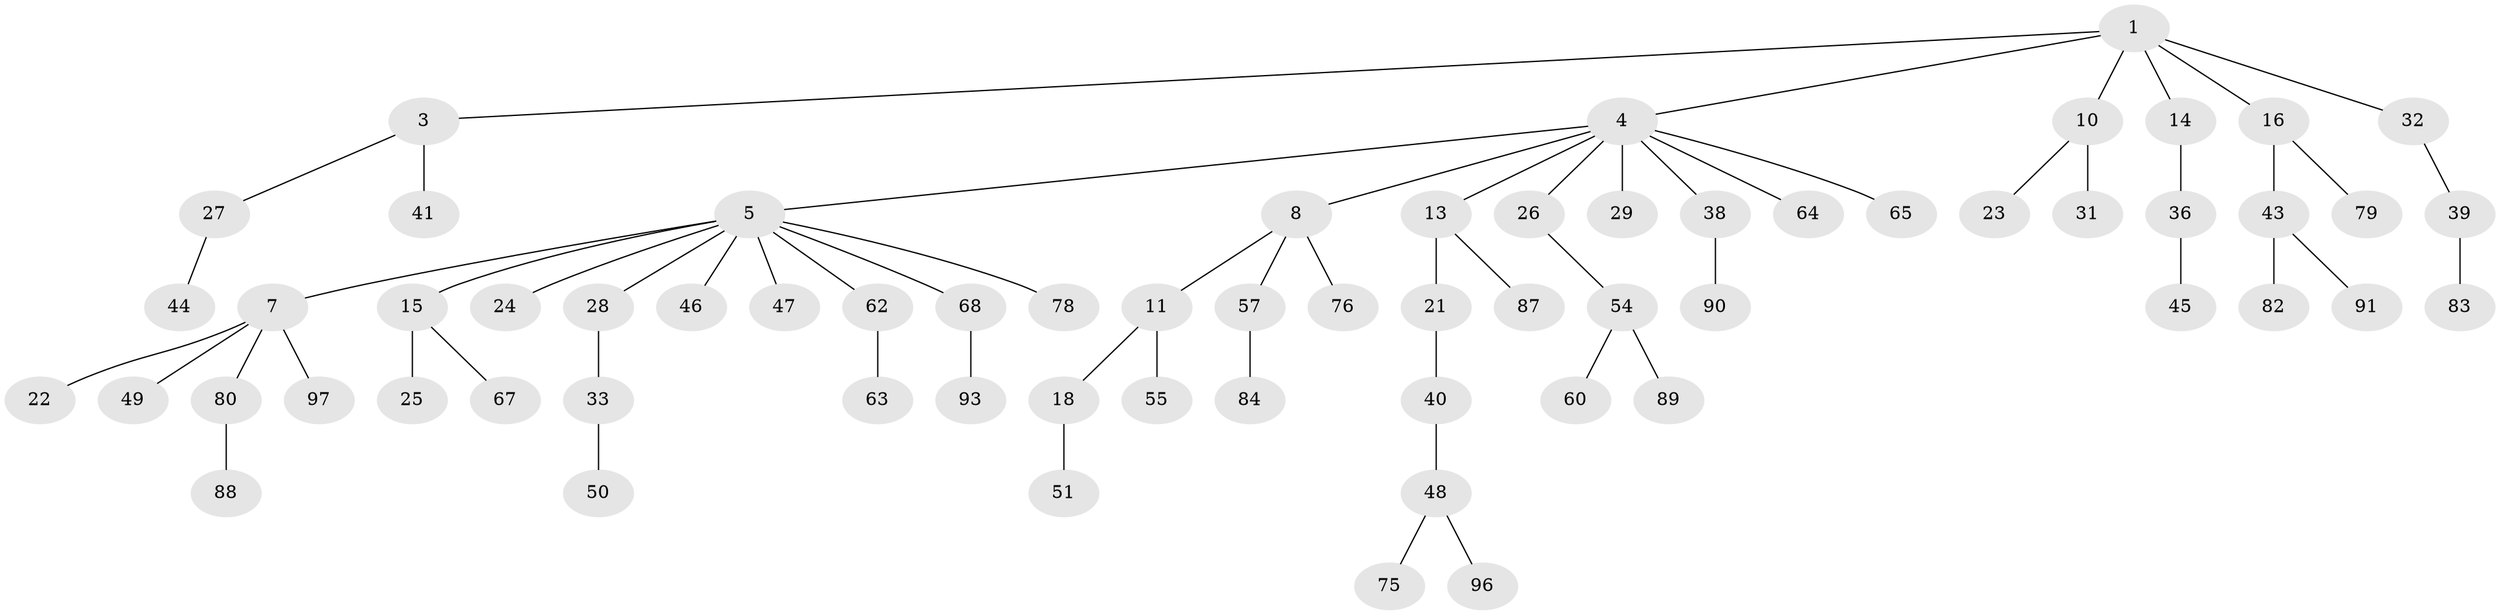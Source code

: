 // Generated by graph-tools (version 1.1) at 2025/52/02/27/25 19:52:10]
// undirected, 65 vertices, 64 edges
graph export_dot {
graph [start="1"]
  node [color=gray90,style=filled];
  1 [super="+2"];
  3 [super="+35"];
  4 [super="+9"];
  5 [super="+6"];
  7 [super="+17"];
  8 [super="+12"];
  10 [super="+95"];
  11 [super="+53"];
  13 [super="+20"];
  14 [super="+19"];
  15 [super="+66"];
  16 [super="+70"];
  18 [super="+56"];
  21;
  22 [super="+81"];
  23 [super="+72"];
  24 [super="+69"];
  25 [super="+30"];
  26;
  27 [super="+34"];
  28 [super="+99"];
  29;
  31;
  32;
  33 [super="+37"];
  36 [super="+42"];
  38 [super="+52"];
  39 [super="+92"];
  40;
  41 [super="+59"];
  43 [super="+71"];
  44;
  45 [super="+73"];
  46;
  47 [super="+85"];
  48 [super="+61"];
  49;
  50;
  51 [super="+74"];
  54 [super="+58"];
  55;
  57 [super="+98"];
  60;
  62;
  63;
  64;
  65;
  67;
  68;
  75 [super="+77"];
  76;
  78;
  79;
  80 [super="+86"];
  82;
  83;
  84;
  87;
  88;
  89 [super="+94"];
  90;
  91;
  93 [super="+100"];
  96;
  97;
  1 -- 4;
  1 -- 10;
  1 -- 16;
  1 -- 32;
  1 -- 3;
  1 -- 14;
  3 -- 27;
  3 -- 41;
  4 -- 5;
  4 -- 8;
  4 -- 26;
  4 -- 65;
  4 -- 64;
  4 -- 13;
  4 -- 38;
  4 -- 29;
  5 -- 7;
  5 -- 62;
  5 -- 68;
  5 -- 46;
  5 -- 47;
  5 -- 15;
  5 -- 78;
  5 -- 24;
  5 -- 28;
  7 -- 80;
  7 -- 49;
  7 -- 97;
  7 -- 22;
  8 -- 11;
  8 -- 76;
  8 -- 57;
  10 -- 23;
  10 -- 31;
  11 -- 18;
  11 -- 55;
  13 -- 21;
  13 -- 87;
  14 -- 36;
  15 -- 25;
  15 -- 67;
  16 -- 43;
  16 -- 79;
  18 -- 51;
  21 -- 40;
  26 -- 54;
  27 -- 44;
  28 -- 33;
  32 -- 39;
  33 -- 50;
  36 -- 45;
  38 -- 90;
  39 -- 83;
  40 -- 48;
  43 -- 91;
  43 -- 82;
  48 -- 75;
  48 -- 96;
  54 -- 89;
  54 -- 60;
  57 -- 84;
  62 -- 63;
  68 -- 93;
  80 -- 88;
}
